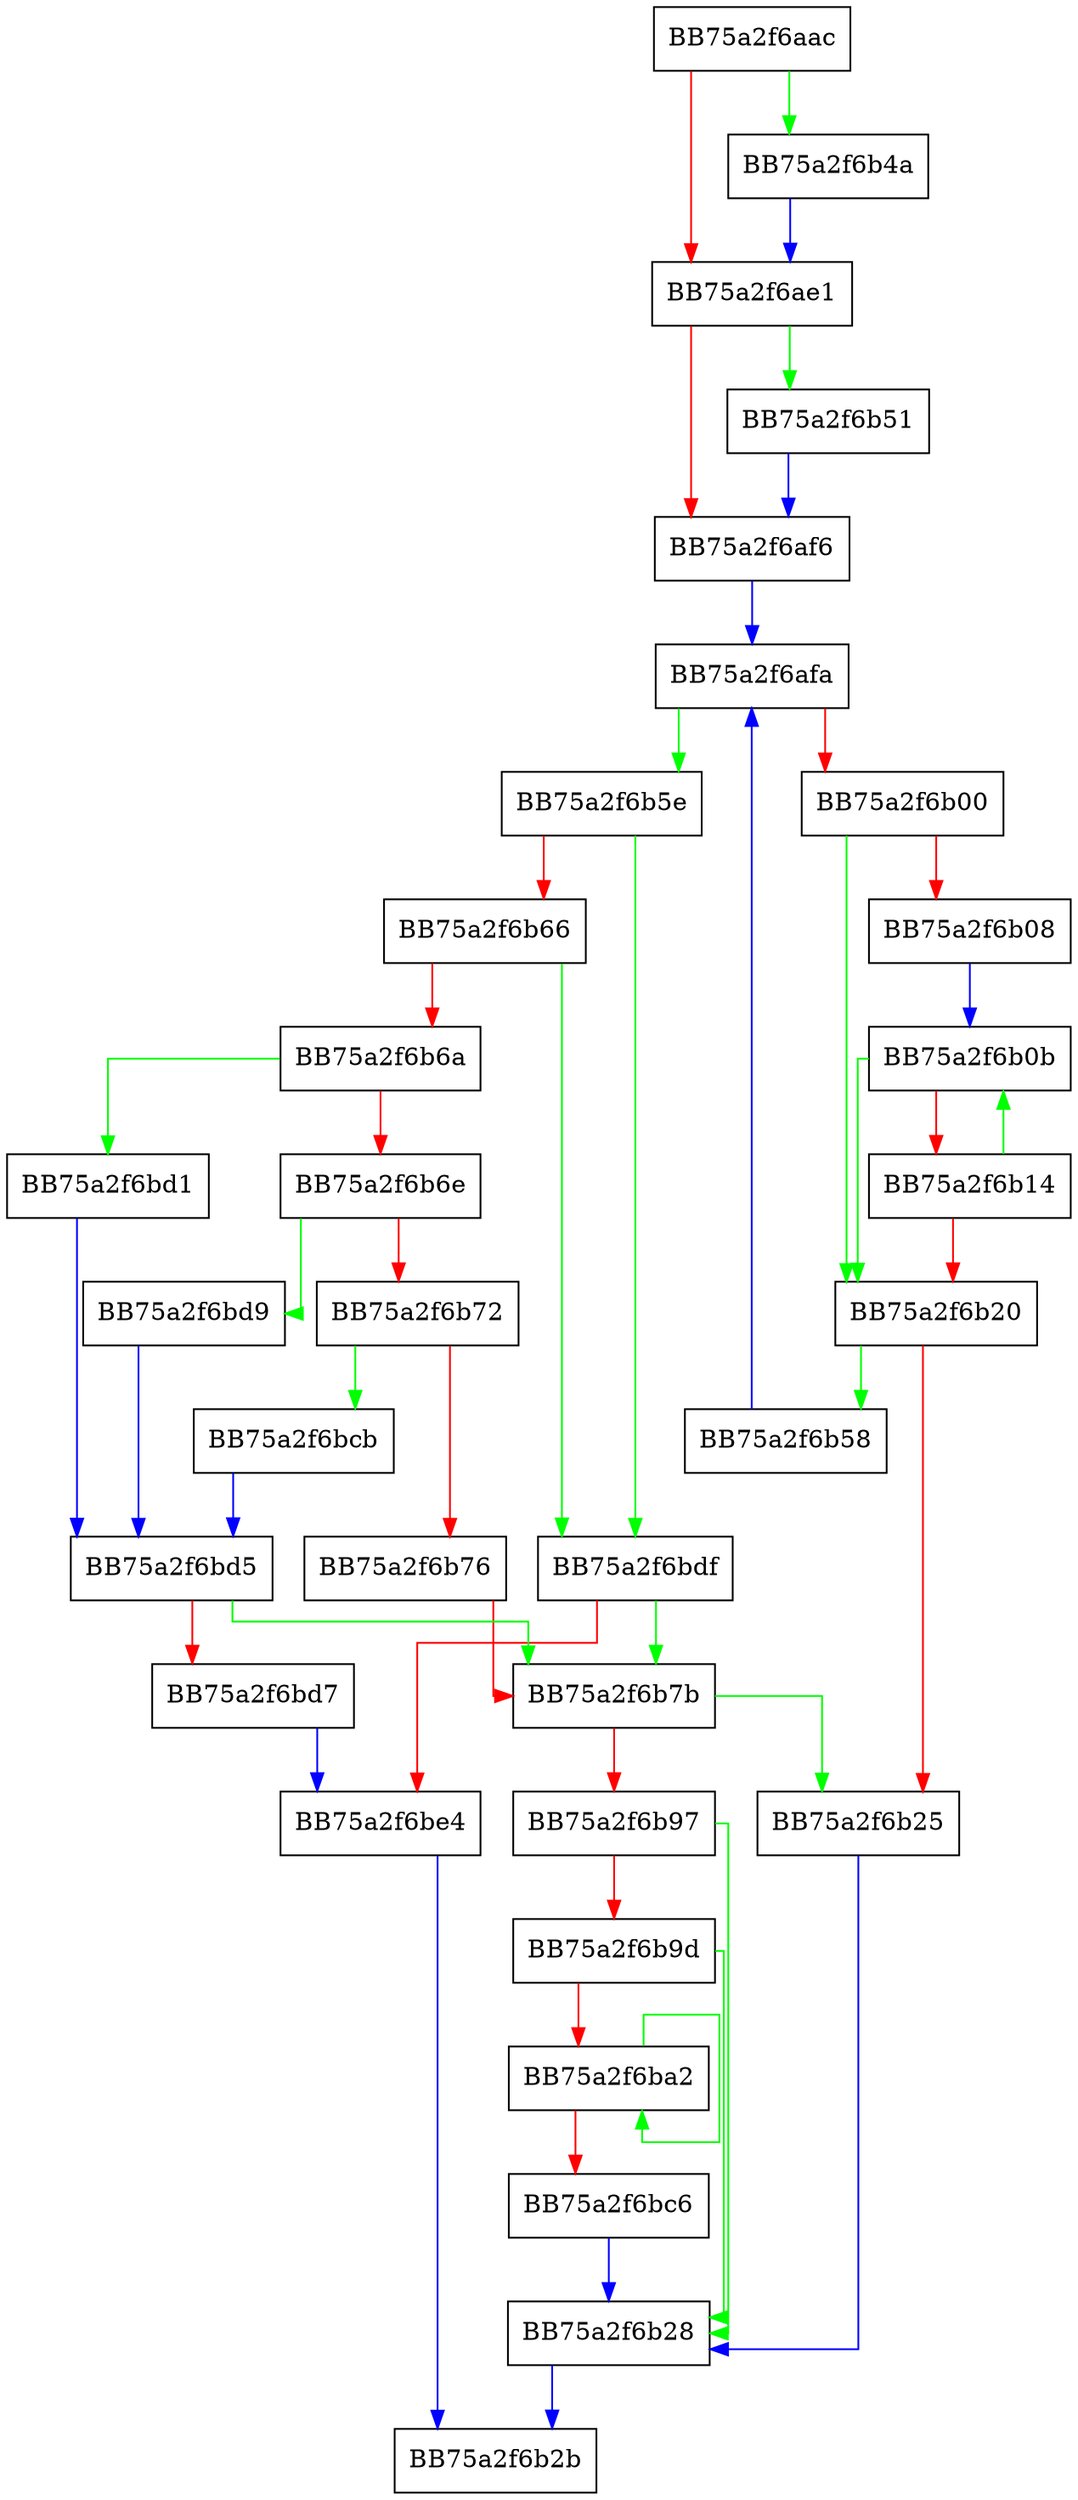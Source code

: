 digraph CompareSig {
  node [shape="box"];
  graph [splines=ortho];
  BB75a2f6aac -> BB75a2f6b4a [color="green"];
  BB75a2f6aac -> BB75a2f6ae1 [color="red"];
  BB75a2f6ae1 -> BB75a2f6b51 [color="green"];
  BB75a2f6ae1 -> BB75a2f6af6 [color="red"];
  BB75a2f6af6 -> BB75a2f6afa [color="blue"];
  BB75a2f6afa -> BB75a2f6b5e [color="green"];
  BB75a2f6afa -> BB75a2f6b00 [color="red"];
  BB75a2f6b00 -> BB75a2f6b20 [color="green"];
  BB75a2f6b00 -> BB75a2f6b08 [color="red"];
  BB75a2f6b08 -> BB75a2f6b0b [color="blue"];
  BB75a2f6b0b -> BB75a2f6b20 [color="green"];
  BB75a2f6b0b -> BB75a2f6b14 [color="red"];
  BB75a2f6b14 -> BB75a2f6b0b [color="green"];
  BB75a2f6b14 -> BB75a2f6b20 [color="red"];
  BB75a2f6b20 -> BB75a2f6b58 [color="green"];
  BB75a2f6b20 -> BB75a2f6b25 [color="red"];
  BB75a2f6b25 -> BB75a2f6b28 [color="blue"];
  BB75a2f6b28 -> BB75a2f6b2b [color="blue"];
  BB75a2f6b4a -> BB75a2f6ae1 [color="blue"];
  BB75a2f6b51 -> BB75a2f6af6 [color="blue"];
  BB75a2f6b58 -> BB75a2f6afa [color="blue"];
  BB75a2f6b5e -> BB75a2f6bdf [color="green"];
  BB75a2f6b5e -> BB75a2f6b66 [color="red"];
  BB75a2f6b66 -> BB75a2f6bdf [color="green"];
  BB75a2f6b66 -> BB75a2f6b6a [color="red"];
  BB75a2f6b6a -> BB75a2f6bd1 [color="green"];
  BB75a2f6b6a -> BB75a2f6b6e [color="red"];
  BB75a2f6b6e -> BB75a2f6bd9 [color="green"];
  BB75a2f6b6e -> BB75a2f6b72 [color="red"];
  BB75a2f6b72 -> BB75a2f6bcb [color="green"];
  BB75a2f6b72 -> BB75a2f6b76 [color="red"];
  BB75a2f6b76 -> BB75a2f6b7b [color="red"];
  BB75a2f6b7b -> BB75a2f6b25 [color="green"];
  BB75a2f6b7b -> BB75a2f6b97 [color="red"];
  BB75a2f6b97 -> BB75a2f6b28 [color="green"];
  BB75a2f6b97 -> BB75a2f6b9d [color="red"];
  BB75a2f6b9d -> BB75a2f6b28 [color="green"];
  BB75a2f6b9d -> BB75a2f6ba2 [color="red"];
  BB75a2f6ba2 -> BB75a2f6ba2 [color="green"];
  BB75a2f6ba2 -> BB75a2f6bc6 [color="red"];
  BB75a2f6bc6 -> BB75a2f6b28 [color="blue"];
  BB75a2f6bcb -> BB75a2f6bd5 [color="blue"];
  BB75a2f6bd1 -> BB75a2f6bd5 [color="blue"];
  BB75a2f6bd5 -> BB75a2f6b7b [color="green"];
  BB75a2f6bd5 -> BB75a2f6bd7 [color="red"];
  BB75a2f6bd7 -> BB75a2f6be4 [color="blue"];
  BB75a2f6bd9 -> BB75a2f6bd5 [color="blue"];
  BB75a2f6bdf -> BB75a2f6b7b [color="green"];
  BB75a2f6bdf -> BB75a2f6be4 [color="red"];
  BB75a2f6be4 -> BB75a2f6b2b [color="blue"];
}
